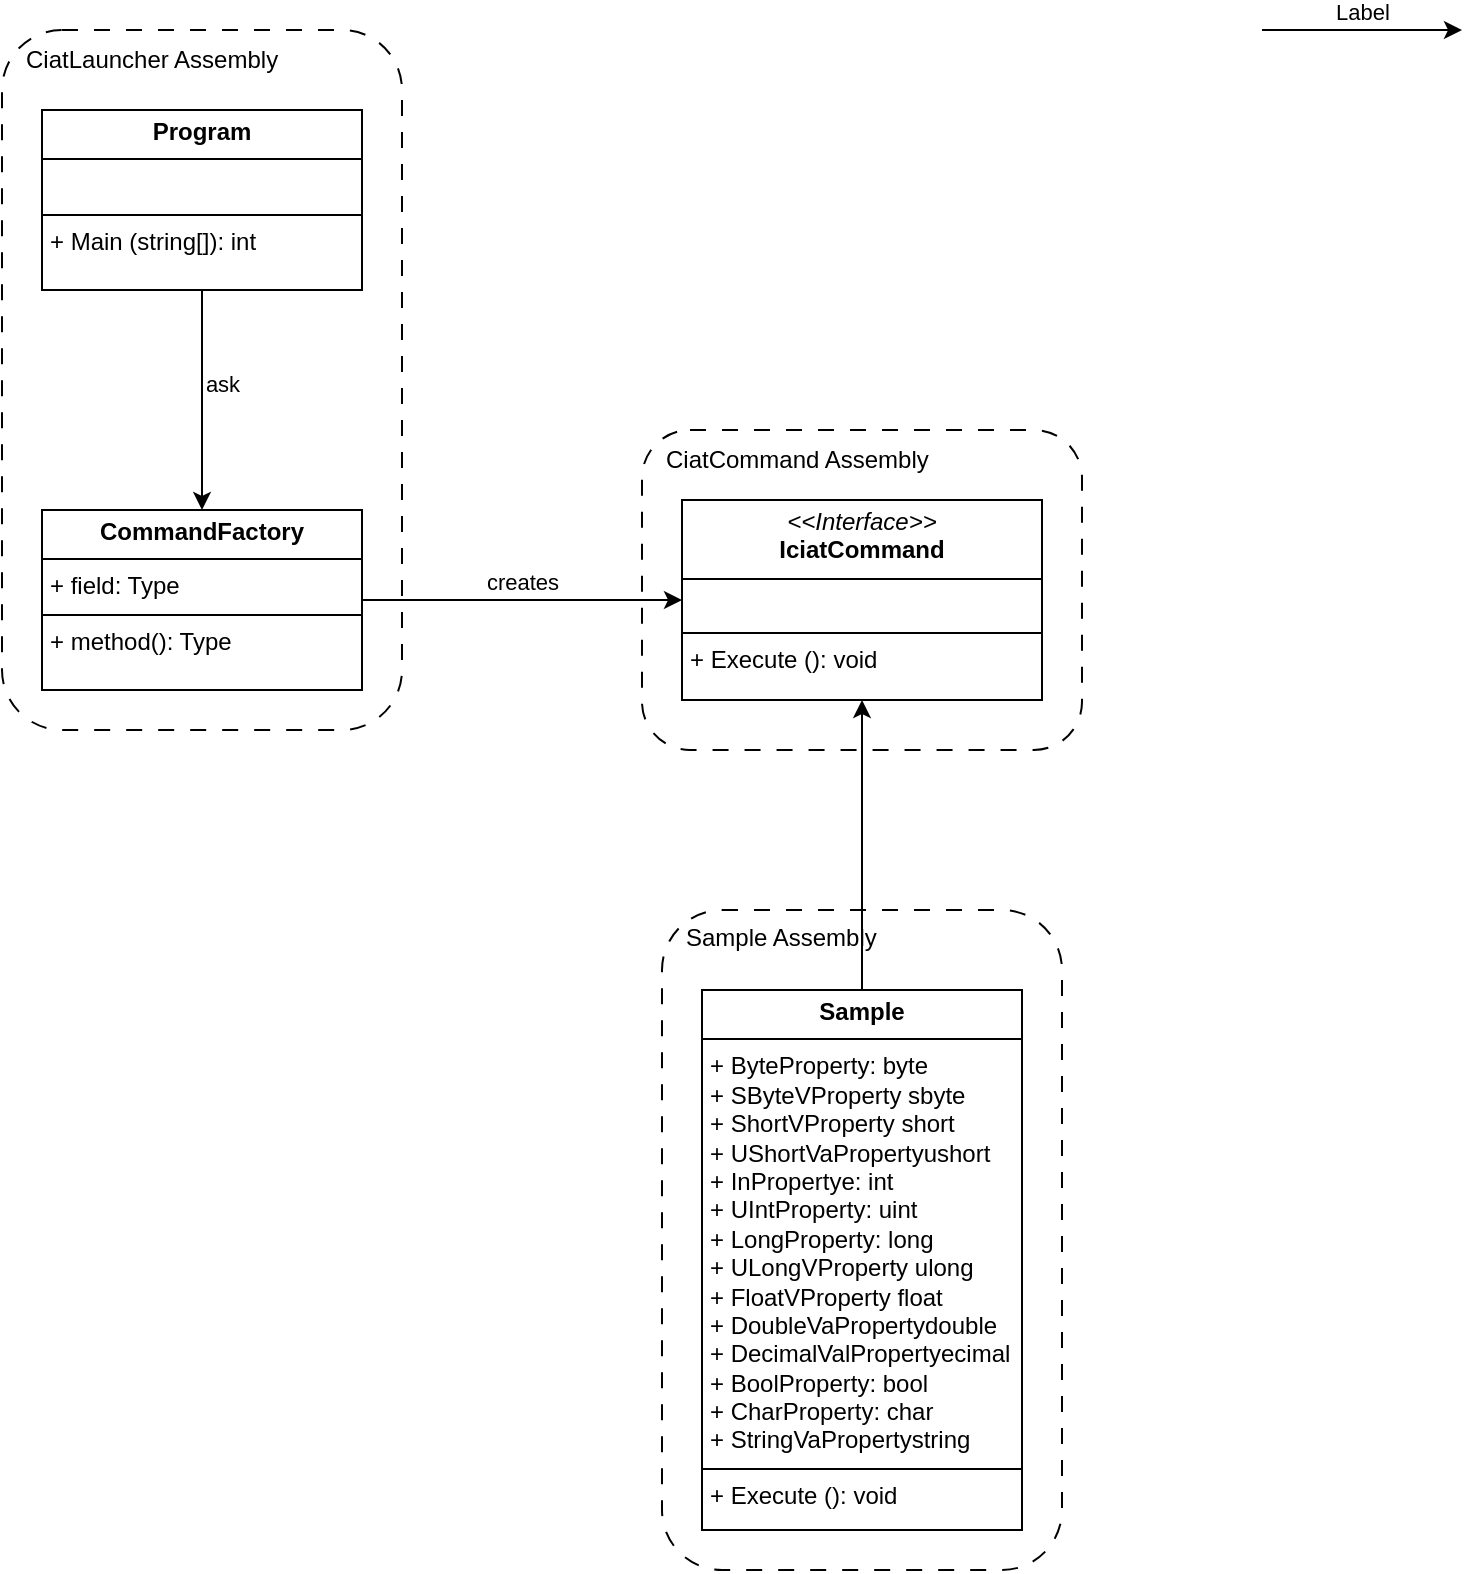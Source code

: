 <mxfile version="26.0.16">
  <diagram name="Página-1" id="oawTkrKY9xNyMKzac5mp">
    <mxGraphModel dx="979" dy="945" grid="1" gridSize="10" guides="1" tooltips="1" connect="1" arrows="1" fold="1" page="1" pageScale="1" pageWidth="827" pageHeight="1169" math="0" shadow="0">
      <root>
        <mxCell id="0" />
        <mxCell id="1" parent="0" />
        <mxCell id="H3ovQA2IISB8Qhp0_RAp-9" value="&lt;p style=&quot;margin:0px;margin-top:4px;text-align:center;&quot;&gt;&lt;b&gt;Program&lt;/b&gt;&lt;/p&gt;&lt;hr size=&quot;1&quot; style=&quot;border-style:solid;&quot;&gt;&lt;p style=&quot;margin:0px;margin-left:4px;&quot;&gt;&lt;br&gt;&lt;/p&gt;&lt;hr size=&quot;1&quot; style=&quot;border-style:solid;&quot;&gt;&lt;p style=&quot;margin:0px;margin-left:4px;&quot;&gt;+ Main (string[]): int&lt;/p&gt;" style="verticalAlign=top;align=left;overflow=fill;html=1;whiteSpace=wrap;" parent="1" vertex="1">
          <mxGeometry x="80" y="80" width="160" height="90" as="geometry" />
        </mxCell>
        <mxCell id="H3ovQA2IISB8Qhp0_RAp-11" value="&lt;p style=&quot;margin:0px;margin-top:4px;text-align:center;&quot;&gt;&lt;b&gt;CommandFactory&lt;/b&gt;&lt;/p&gt;&lt;hr size=&quot;1&quot; style=&quot;border-style:solid;&quot;&gt;&lt;p style=&quot;margin:0px;margin-left:4px;&quot;&gt;+ field: Type&lt;/p&gt;&lt;hr size=&quot;1&quot; style=&quot;border-style:solid;&quot;&gt;&lt;p style=&quot;margin:0px;margin-left:4px;&quot;&gt;+ method(): Type&lt;/p&gt;" style="verticalAlign=top;align=left;overflow=fill;html=1;whiteSpace=wrap;" parent="1" vertex="1">
          <mxGeometry x="80" y="280" width="160" height="90" as="geometry" />
        </mxCell>
        <mxCell id="H3ovQA2IISB8Qhp0_RAp-12" value="&lt;p style=&quot;margin:0px;margin-top:4px;text-align:center;&quot;&gt;&lt;i&gt;&amp;lt;&amp;lt;Interface&amp;gt;&amp;gt;&lt;/i&gt;&lt;br&gt;&lt;b&gt;IciatCommand&lt;/b&gt;&lt;/p&gt;&lt;hr size=&quot;1&quot; style=&quot;border-style:solid;&quot;&gt;&lt;p style=&quot;margin:0px;margin-left:4px;&quot;&gt;&lt;br&gt;&lt;/p&gt;&lt;hr size=&quot;1&quot; style=&quot;border-style:solid;&quot;&gt;&lt;p style=&quot;margin:0px;margin-left:4px;&quot;&gt;+ Execute (): void&lt;br&gt;&lt;/p&gt;" style="verticalAlign=top;align=left;overflow=fill;html=1;whiteSpace=wrap;" parent="1" vertex="1">
          <mxGeometry x="400" y="275" width="180" height="100" as="geometry" />
        </mxCell>
        <mxCell id="H3ovQA2IISB8Qhp0_RAp-19" value="" style="endArrow=classic;html=1;rounded=0;exitX=1;exitY=0.5;exitDx=0;exitDy=0;" parent="1" source="H3ovQA2IISB8Qhp0_RAp-11" target="H3ovQA2IISB8Qhp0_RAp-12" edge="1">
          <mxGeometry relative="1" as="geometry">
            <mxPoint x="110" y="390" as="sourcePoint" />
            <mxPoint x="210" y="390" as="targetPoint" />
          </mxGeometry>
        </mxCell>
        <mxCell id="H3ovQA2IISB8Qhp0_RAp-20" value="creates" style="edgeLabel;resizable=0;html=1;;align=center;verticalAlign=middle;" parent="H3ovQA2IISB8Qhp0_RAp-19" connectable="0" vertex="1">
          <mxGeometry relative="1" as="geometry">
            <mxPoint y="-9" as="offset" />
          </mxGeometry>
        </mxCell>
        <mxCell id="H3ovQA2IISB8Qhp0_RAp-21" value="" style="endArrow=classic;html=1;rounded=0;" parent="1" edge="1">
          <mxGeometry relative="1" as="geometry">
            <mxPoint x="690" y="40" as="sourcePoint" />
            <mxPoint x="790" y="40" as="targetPoint" />
          </mxGeometry>
        </mxCell>
        <mxCell id="H3ovQA2IISB8Qhp0_RAp-22" value="Label" style="edgeLabel;resizable=0;html=1;;align=center;verticalAlign=middle;" parent="H3ovQA2IISB8Qhp0_RAp-21" connectable="0" vertex="1">
          <mxGeometry relative="1" as="geometry">
            <mxPoint y="-9" as="offset" />
          </mxGeometry>
        </mxCell>
        <mxCell id="H3ovQA2IISB8Qhp0_RAp-25" value="" style="endArrow=classic;html=1;rounded=0;exitX=0.5;exitY=1;exitDx=0;exitDy=0;entryX=0.5;entryY=0;entryDx=0;entryDy=0;" parent="1" source="H3ovQA2IISB8Qhp0_RAp-9" edge="1" target="H3ovQA2IISB8Qhp0_RAp-11">
          <mxGeometry relative="1" as="geometry">
            <mxPoint x="60" y="450" as="sourcePoint" />
            <mxPoint x="160" y="240" as="targetPoint" />
          </mxGeometry>
        </mxCell>
        <mxCell id="H3ovQA2IISB8Qhp0_RAp-26" value="ask" style="edgeLabel;resizable=0;html=1;;align=center;verticalAlign=middle;" parent="H3ovQA2IISB8Qhp0_RAp-25" connectable="0" vertex="1">
          <mxGeometry relative="1" as="geometry">
            <mxPoint x="10" y="-8" as="offset" />
          </mxGeometry>
        </mxCell>
        <mxCell id="G_fu5AgsQECdFCCMxKEZ-3" style="edgeStyle=orthogonalEdgeStyle;rounded=0;orthogonalLoop=1;jettySize=auto;html=1;exitX=0.5;exitY=0;exitDx=0;exitDy=0;" parent="1" source="H3ovQA2IISB8Qhp0_RAp-27" target="H3ovQA2IISB8Qhp0_RAp-12" edge="1">
          <mxGeometry relative="1" as="geometry" />
        </mxCell>
        <mxCell id="H3ovQA2IISB8Qhp0_RAp-27" value="&lt;p style=&quot;margin:0px;margin-top:4px;text-align:center;&quot;&gt;&lt;b&gt;Sample&lt;/b&gt;&lt;/p&gt;&lt;hr size=&quot;1&quot; style=&quot;border-style:solid;&quot;&gt;&lt;p style=&quot;margin:0px;margin-left:4px;&quot;&gt;+ ByteProperty: byte&lt;/p&gt;&lt;p style=&quot;margin:0px;margin-left:4px;&quot;&gt;+ SByteVProperty sbyte&lt;/p&gt;&lt;p style=&quot;margin:0px;margin-left:4px;&quot;&gt;+ ShortVProperty short&lt;/p&gt;&lt;p style=&quot;margin:0px;margin-left:4px;&quot;&gt;+ UShortVaPropertyushort&lt;/p&gt;&lt;p style=&quot;margin:0px;margin-left:4px;&quot;&gt;+ InPropertye: int&lt;/p&gt;&lt;p style=&quot;margin:0px;margin-left:4px;&quot;&gt;+ UIntProperty: uint&lt;/p&gt;&lt;p style=&quot;margin:0px;margin-left:4px;&quot;&gt;+ LongProperty: long&lt;/p&gt;&lt;p style=&quot;margin:0px;margin-left:4px;&quot;&gt;+ ULongVProperty ulong&lt;/p&gt;&lt;p style=&quot;margin:0px;margin-left:4px;&quot;&gt;+ FloatVProperty float&lt;/p&gt;&lt;p style=&quot;margin:0px;margin-left:4px;&quot;&gt;+ DoubleVaPropertydouble&lt;/p&gt;&lt;p style=&quot;margin:0px;margin-left:4px;&quot;&gt;+ DecimalValPropertyecimal&lt;/p&gt;&lt;p style=&quot;margin:0px;margin-left:4px;&quot;&gt;+ BoolProperty: bool&lt;/p&gt;&lt;p style=&quot;margin:0px;margin-left:4px;&quot;&gt;+ CharProperty: char&lt;/p&gt;&lt;p style=&quot;margin:0px;margin-left:4px;&quot;&gt;+ StringVaPropertystring&lt;/p&gt;&lt;hr size=&quot;1&quot; style=&quot;border-style:solid;&quot;&gt;&lt;p style=&quot;margin:0px;margin-left:4px;&quot;&gt;+ Execute (): void&lt;/p&gt;" style="verticalAlign=top;align=left;overflow=fill;html=1;whiteSpace=wrap;" parent="1" vertex="1">
          <mxGeometry x="410" y="520" width="160" height="270" as="geometry" />
        </mxCell>
        <mxCell id="Y71bqyHjgWRftOfzoQmF-7" value="" style="group" vertex="1" connectable="0" parent="1">
          <mxGeometry x="60" y="40" width="200" height="350" as="geometry" />
        </mxCell>
        <mxCell id="Y71bqyHjgWRftOfzoQmF-2" value="" style="rounded=1;whiteSpace=wrap;html=1;dashed=1;dashPattern=8 8;fillColor=none;" vertex="1" parent="Y71bqyHjgWRftOfzoQmF-7">
          <mxGeometry width="200" height="350" as="geometry" />
        </mxCell>
        <mxCell id="Y71bqyHjgWRftOfzoQmF-5" value="CiatLauncher Assembly" style="text;html=1;align=left;verticalAlign=middle;whiteSpace=wrap;rounded=0;textShadow=0;spacingLeft=10;" vertex="1" parent="Y71bqyHjgWRftOfzoQmF-7">
          <mxGeometry width="200" height="29.167" as="geometry" />
        </mxCell>
        <mxCell id="Y71bqyHjgWRftOfzoQmF-8" value="" style="group;rounded=0;" vertex="1" connectable="0" parent="1">
          <mxGeometry x="380" y="240" width="220" height="160" as="geometry" />
        </mxCell>
        <mxCell id="Y71bqyHjgWRftOfzoQmF-3" value="" style="rounded=1;whiteSpace=wrap;html=1;dashed=1;dashPattern=8 8;fillColor=none;" vertex="1" parent="Y71bqyHjgWRftOfzoQmF-8">
          <mxGeometry width="220" height="160" as="geometry" />
        </mxCell>
        <mxCell id="Y71bqyHjgWRftOfzoQmF-6" value="CiatCommand Assembly" style="text;html=1;align=left;verticalAlign=middle;whiteSpace=wrap;rounded=0;spacingLeft=10;" vertex="1" parent="Y71bqyHjgWRftOfzoQmF-8">
          <mxGeometry width="220" height="30" as="geometry" />
        </mxCell>
        <mxCell id="Y71bqyHjgWRftOfzoQmF-10" value="" style="group" vertex="1" connectable="0" parent="1">
          <mxGeometry x="390" y="480" width="200" height="330" as="geometry" />
        </mxCell>
        <mxCell id="Y71bqyHjgWRftOfzoQmF-4" value="" style="rounded=1;whiteSpace=wrap;html=1;dashed=1;dashPattern=8 8;fillColor=none;" vertex="1" parent="Y71bqyHjgWRftOfzoQmF-10">
          <mxGeometry width="200" height="330" as="geometry" />
        </mxCell>
        <mxCell id="Y71bqyHjgWRftOfzoQmF-9" value="Sample Assembly" style="text;html=1;align=left;verticalAlign=middle;whiteSpace=wrap;rounded=0;spacingLeft=10;" vertex="1" parent="Y71bqyHjgWRftOfzoQmF-10">
          <mxGeometry width="200" height="28.286" as="geometry" />
        </mxCell>
      </root>
    </mxGraphModel>
  </diagram>
</mxfile>
